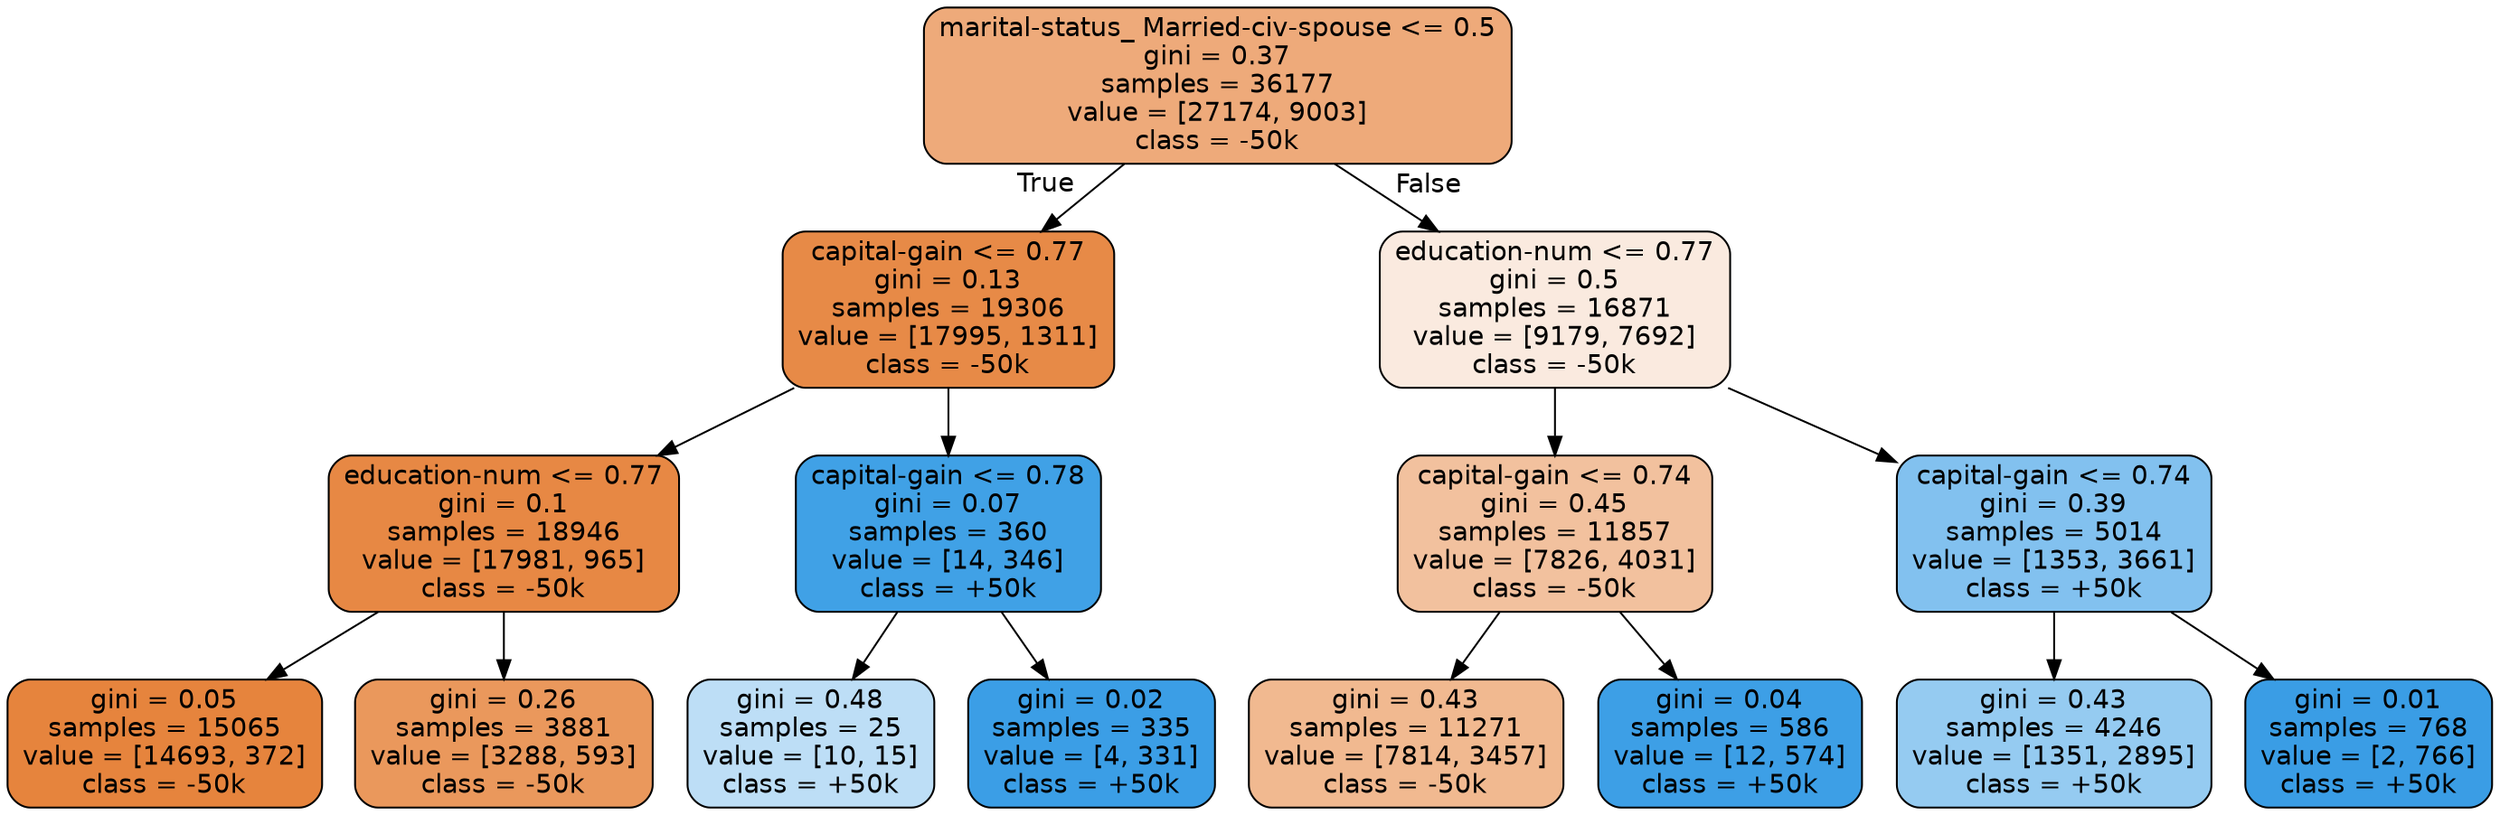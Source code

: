digraph Tree {
node [shape=box, style="filled, rounded", color="black", fontname=helvetica] ;
edge [fontname=helvetica] ;
0 [label="marital-status_ Married-civ-spouse <= 0.5\ngini = 0.37\nsamples = 36177\nvalue = [27174, 9003]\nclass = -50k", fillcolor="#e58139ab"] ;
1 [label="capital-gain <= 0.77\ngini = 0.13\nsamples = 19306\nvalue = [17995, 1311]\nclass = -50k", fillcolor="#e58139ec"] ;
0 -> 1 [labeldistance=2.5, labelangle=45, headlabel="True"] ;
2 [label="education-num <= 0.77\ngini = 0.1\nsamples = 18946\nvalue = [17981, 965]\nclass = -50k", fillcolor="#e58139f1"] ;
1 -> 2 ;
3 [label="gini = 0.05\nsamples = 15065\nvalue = [14693, 372]\nclass = -50k", fillcolor="#e58139f9"] ;
2 -> 3 ;
4 [label="gini = 0.26\nsamples = 3881\nvalue = [3288, 593]\nclass = -50k", fillcolor="#e58139d1"] ;
2 -> 4 ;
5 [label="capital-gain <= 0.78\ngini = 0.07\nsamples = 360\nvalue = [14, 346]\nclass = +50k", fillcolor="#399de5f5"] ;
1 -> 5 ;
6 [label="gini = 0.48\nsamples = 25\nvalue = [10, 15]\nclass = +50k", fillcolor="#399de555"] ;
5 -> 6 ;
7 [label="gini = 0.02\nsamples = 335\nvalue = [4, 331]\nclass = +50k", fillcolor="#399de5fc"] ;
5 -> 7 ;
8 [label="education-num <= 0.77\ngini = 0.5\nsamples = 16871\nvalue = [9179, 7692]\nclass = -50k", fillcolor="#e5813929"] ;
0 -> 8 [labeldistance=2.5, labelangle=-45, headlabel="False"] ;
9 [label="capital-gain <= 0.74\ngini = 0.45\nsamples = 11857\nvalue = [7826, 4031]\nclass = -50k", fillcolor="#e581397c"] ;
8 -> 9 ;
10 [label="gini = 0.43\nsamples = 11271\nvalue = [7814, 3457]\nclass = -50k", fillcolor="#e581398e"] ;
9 -> 10 ;
11 [label="gini = 0.04\nsamples = 586\nvalue = [12, 574]\nclass = +50k", fillcolor="#399de5fa"] ;
9 -> 11 ;
12 [label="capital-gain <= 0.74\ngini = 0.39\nsamples = 5014\nvalue = [1353, 3661]\nclass = +50k", fillcolor="#399de5a1"] ;
8 -> 12 ;
13 [label="gini = 0.43\nsamples = 4246\nvalue = [1351, 2895]\nclass = +50k", fillcolor="#399de588"] ;
12 -> 13 ;
14 [label="gini = 0.01\nsamples = 768\nvalue = [2, 766]\nclass = +50k", fillcolor="#399de5fe"] ;
12 -> 14 ;
}